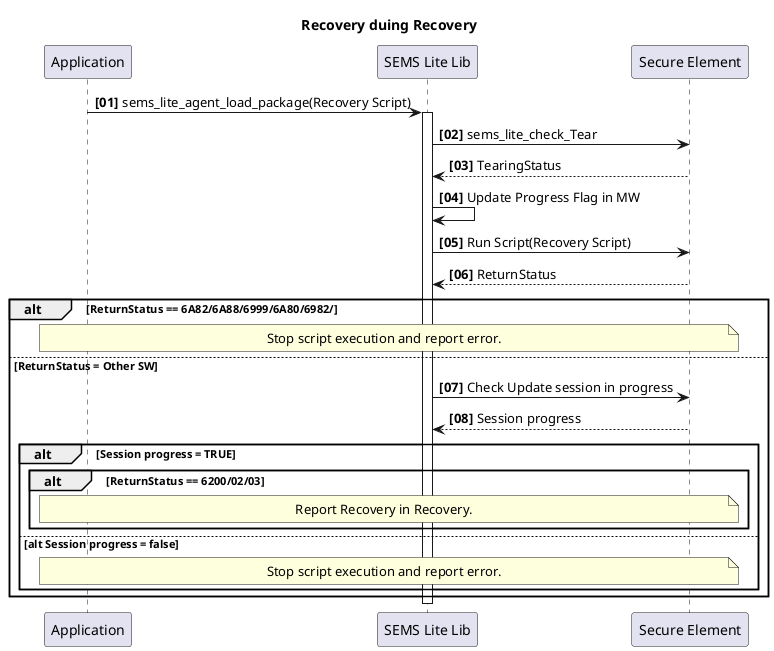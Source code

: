 

'
' Recovery during Recovery
'
'TODO : Double check when recovery during recovery is needed ??? 

@startuml

title Recovery duing Recovery

participant APP as "Application"
participant SEMS_Lite as "SEMS Lite Lib"
participant SE as "Secure Element"

autonumber "<b>[00]"

APP -> SEMS_Lite : sems_lite_agent_load_package(Recovery Script)

activate SEMS_Lite
SEMS_Lite -> SE : sems_lite_check_Tear
SEMS_Lite <-- SE : TearingStatus

SEMS_Lite -> SEMS_Lite : Update Progress Flag in MW

SEMS_Lite -> SE : Run Script(Recovery Script)

SEMS_Lite <-- SE : ReturnStatus

alt ReturnStatus == 6A82/6A88/6999/6A80/6982/

	note over SE, APP
		Stop script execution and report error.
	end note
else ReturnStatus = Other SW
	SEMS_Lite -> SE : Check Update session in progress

	SEMS_Lite <-- SE : Session progress
	alt Session progress = TRUE
		alt ReturnStatus == 6200/02/03
		note over SE, APP
			Report Recovery in Recovery.
		end note
	end
	else alt Session progress = false
		note over SE, APP
			Stop script execution and report error.
		end note
	
	end
	
end 	

deactivate SEMS_Lite

@enduml